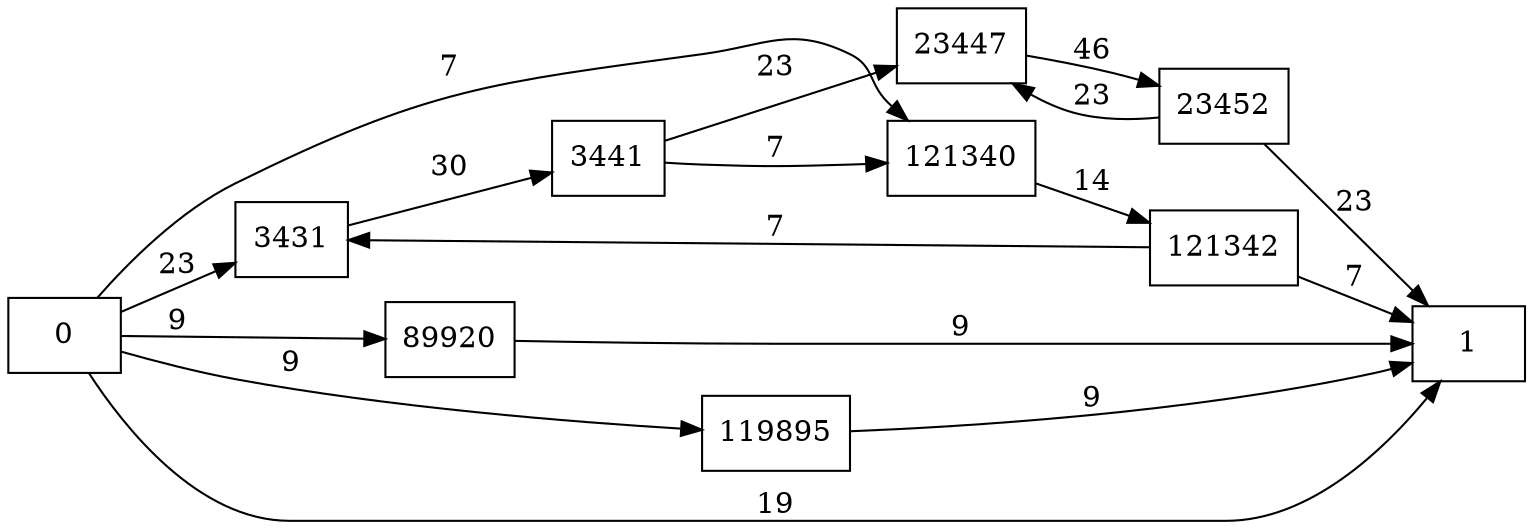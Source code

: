 digraph {
	graph [rankdir=LR]
	node [shape=rectangle]
	3431 -> 3441 [label=30]
	3441 -> 23447 [label=23]
	3441 -> 121340 [label=7]
	23447 -> 23452 [label=46]
	23452 -> 23447 [label=23]
	23452 -> 1 [label=23]
	89920 -> 1 [label=9]
	119895 -> 1 [label=9]
	121340 -> 121342 [label=14]
	121342 -> 3431 [label=7]
	121342 -> 1 [label=7]
	0 -> 3431 [label=23]
	0 -> 1 [label=19]
	0 -> 89920 [label=9]
	0 -> 119895 [label=9]
	0 -> 121340 [label=7]
}
